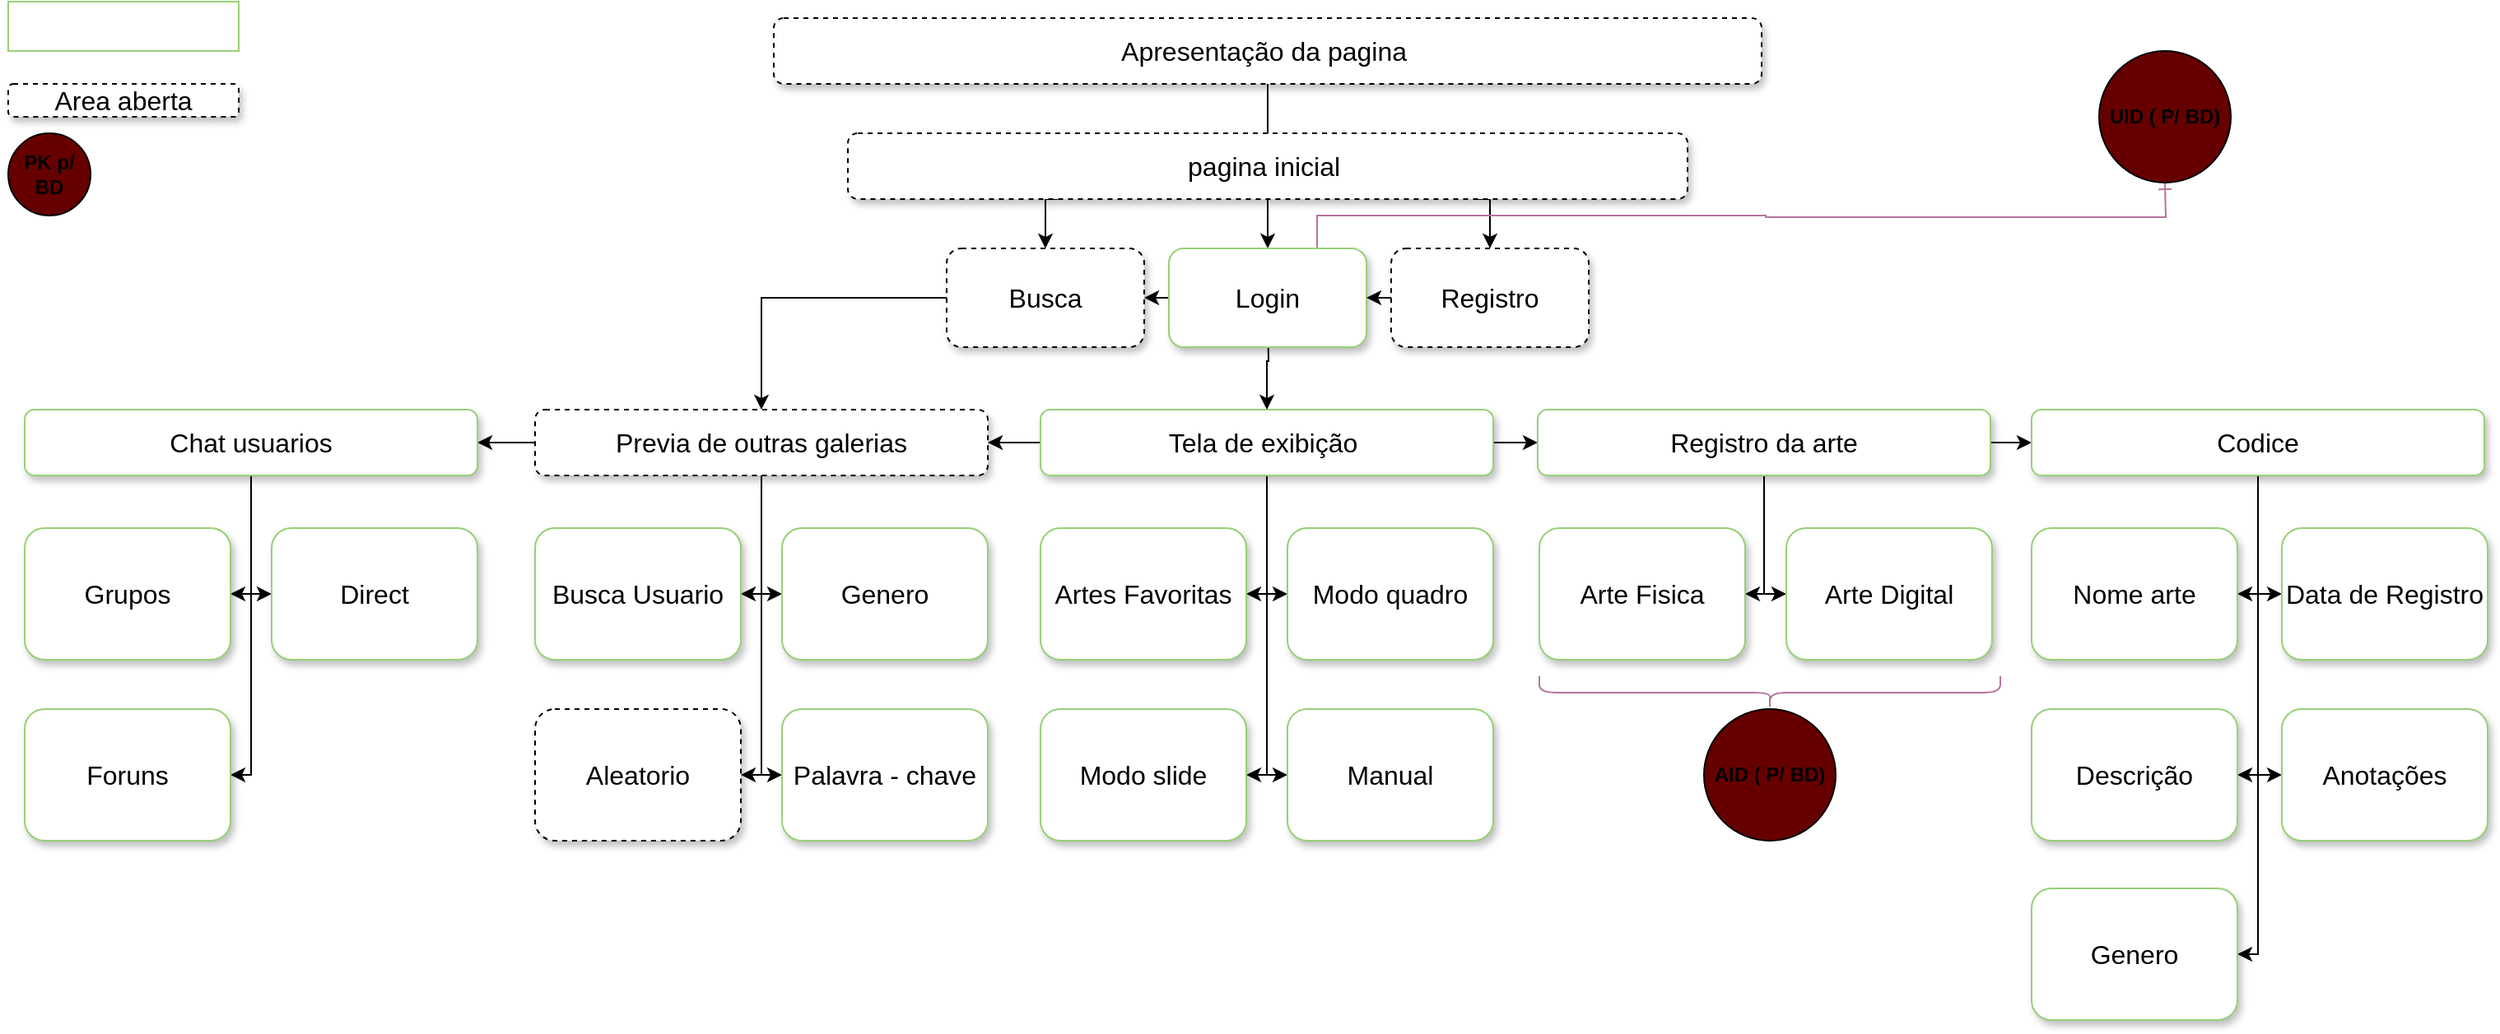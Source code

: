 <mxfile version="24.7.8">
  <diagram name="Page-1" id="b98fa263-6416-c6ec-5b7d-78bf54ef71d0">
    <mxGraphModel dx="1793" dy="1045" grid="1" gridSize="10" guides="1" tooltips="1" connect="1" arrows="1" fold="1" page="1" pageScale="1.5" pageWidth="1169" pageHeight="826" background="none" math="0" shadow="0">
      <root>
        <mxCell id="0" style=";html=1;" />
        <mxCell id="1" style=";html=1;" parent="0" />
        <mxCell id="303ed1de8c2c98b4-3" value="Apresentação da pagina&amp;nbsp;" style="whiteSpace=wrap;html=1;rounded=1;shadow=1;strokeWidth=1;fontSize=16;align=center;dashed=1;" parent="1" vertex="1">
          <mxGeometry x="589" y="310" width="600" height="40" as="geometry" />
        </mxCell>
        <mxCell id="PayPif_bL6CVU6YwnWkn-2" value="" style="edgeStyle=orthogonalEdgeStyle;rounded=0;orthogonalLoop=1;jettySize=auto;html=1;" edge="1" parent="1" source="303ed1de8c2c98b4-4" target="PayPif_bL6CVU6YwnWkn-1">
          <mxGeometry relative="1" as="geometry" />
        </mxCell>
        <mxCell id="PayPif_bL6CVU6YwnWkn-3" style="edgeStyle=orthogonalEdgeStyle;rounded=0;orthogonalLoop=1;jettySize=auto;html=1;exitX=0.75;exitY=1;exitDx=0;exitDy=0;" edge="1" parent="1" source="303ed1de8c2c98b4-4">
          <mxGeometry relative="1" as="geometry">
            <mxPoint x="1024" y="450" as="targetPoint" />
          </mxGeometry>
        </mxCell>
        <mxCell id="PayPif_bL6CVU6YwnWkn-5" style="edgeStyle=orthogonalEdgeStyle;rounded=0;orthogonalLoop=1;jettySize=auto;html=1;exitX=0.25;exitY=1;exitDx=0;exitDy=0;" edge="1" parent="1" source="303ed1de8c2c98b4-4">
          <mxGeometry relative="1" as="geometry">
            <mxPoint x="754" y="450" as="targetPoint" />
          </mxGeometry>
        </mxCell>
        <mxCell id="303ed1de8c2c98b4-4" value="pagina inicial&amp;nbsp;" style="whiteSpace=wrap;html=1;rounded=1;shadow=1;strokeWidth=1;fontSize=16;align=center;dashed=1;" parent="1" vertex="1">
          <mxGeometry x="634" y="380" width="510" height="40" as="geometry" />
        </mxCell>
        <mxCell id="PayPif_bL6CVU6YwnWkn-13" value="" style="edgeStyle=orthogonalEdgeStyle;rounded=0;orthogonalLoop=1;jettySize=auto;html=1;" edge="1" parent="1" source="303ed1de8c2c98b4-5" target="303ed1de8c2c98b4-7">
          <mxGeometry relative="1" as="geometry" />
        </mxCell>
        <mxCell id="PayPif_bL6CVU6YwnWkn-26" style="edgeStyle=orthogonalEdgeStyle;rounded=0;orthogonalLoop=1;jettySize=auto;html=1;exitX=0.5;exitY=1;exitDx=0;exitDy=0;entryX=1;entryY=0.5;entryDx=0;entryDy=0;" edge="1" parent="1" source="303ed1de8c2c98b4-5" target="303ed1de8c2c98b4-10">
          <mxGeometry relative="1" as="geometry">
            <Array as="points">
              <mxPoint x="582" y="660" />
            </Array>
          </mxGeometry>
        </mxCell>
        <mxCell id="PayPif_bL6CVU6YwnWkn-27" style="edgeStyle=orthogonalEdgeStyle;rounded=0;orthogonalLoop=1;jettySize=auto;html=1;exitX=0.5;exitY=1;exitDx=0;exitDy=0;entryX=0;entryY=0.5;entryDx=0;entryDy=0;" edge="1" parent="1" source="303ed1de8c2c98b4-5" target="303ed1de8c2c98b4-12">
          <mxGeometry relative="1" as="geometry">
            <Array as="points">
              <mxPoint x="582" y="660" />
            </Array>
          </mxGeometry>
        </mxCell>
        <mxCell id="PayPif_bL6CVU6YwnWkn-28" style="edgeStyle=orthogonalEdgeStyle;rounded=0;orthogonalLoop=1;jettySize=auto;html=1;exitX=0.5;exitY=1;exitDx=0;exitDy=0;entryX=1;entryY=0.5;entryDx=0;entryDy=0;" edge="1" parent="1" source="303ed1de8c2c98b4-5" target="303ed1de8c2c98b4-21">
          <mxGeometry relative="1" as="geometry">
            <Array as="points">
              <mxPoint x="582" y="770" />
            </Array>
          </mxGeometry>
        </mxCell>
        <mxCell id="PayPif_bL6CVU6YwnWkn-29" style="edgeStyle=orthogonalEdgeStyle;rounded=0;orthogonalLoop=1;jettySize=auto;html=1;exitX=0.5;exitY=1;exitDx=0;exitDy=0;entryX=0;entryY=0.5;entryDx=0;entryDy=0;" edge="1" parent="1" source="303ed1de8c2c98b4-5" target="303ed1de8c2c98b4-22">
          <mxGeometry relative="1" as="geometry">
            <Array as="points">
              <mxPoint x="582" y="770" />
            </Array>
          </mxGeometry>
        </mxCell>
        <mxCell id="303ed1de8c2c98b4-5" value="Previa de outras galerias" style="whiteSpace=wrap;html=1;rounded=1;shadow=1;strokeWidth=1;fontSize=16;align=center;dashed=1;" parent="1" vertex="1">
          <mxGeometry x="444" y="548" width="275" height="40" as="geometry" />
        </mxCell>
        <mxCell id="PayPif_bL6CVU6YwnWkn-10" value="" style="edgeStyle=orthogonalEdgeStyle;rounded=0;orthogonalLoop=1;jettySize=auto;html=1;" edge="1" parent="1" source="303ed1de8c2c98b4-6" target="303ed1de8c2c98b4-5">
          <mxGeometry relative="1" as="geometry" />
        </mxCell>
        <mxCell id="PayPif_bL6CVU6YwnWkn-11" style="edgeStyle=orthogonalEdgeStyle;rounded=0;orthogonalLoop=1;jettySize=auto;html=1;exitX=1;exitY=0.5;exitDx=0;exitDy=0;entryX=0;entryY=0.5;entryDx=0;entryDy=0;" edge="1" parent="1" source="303ed1de8c2c98b4-6" target="303ed1de8c2c98b4-8">
          <mxGeometry relative="1" as="geometry" />
        </mxCell>
        <mxCell id="PayPif_bL6CVU6YwnWkn-30" style="edgeStyle=orthogonalEdgeStyle;rounded=0;orthogonalLoop=1;jettySize=auto;html=1;exitX=0.5;exitY=1;exitDx=0;exitDy=0;entryX=1;entryY=0.5;entryDx=0;entryDy=0;" edge="1" parent="1" source="303ed1de8c2c98b4-6" target="303ed1de8c2c98b4-13">
          <mxGeometry relative="1" as="geometry">
            <Array as="points">
              <mxPoint x="889" y="660" />
            </Array>
          </mxGeometry>
        </mxCell>
        <mxCell id="PayPif_bL6CVU6YwnWkn-31" style="edgeStyle=orthogonalEdgeStyle;rounded=0;orthogonalLoop=1;jettySize=auto;html=1;exitX=0.5;exitY=1;exitDx=0;exitDy=0;entryX=0;entryY=0.5;entryDx=0;entryDy=0;" edge="1" parent="1" source="303ed1de8c2c98b4-6" target="303ed1de8c2c98b4-14">
          <mxGeometry relative="1" as="geometry">
            <Array as="points">
              <mxPoint x="889" y="660" />
            </Array>
          </mxGeometry>
        </mxCell>
        <mxCell id="PayPif_bL6CVU6YwnWkn-32" style="edgeStyle=orthogonalEdgeStyle;rounded=0;orthogonalLoop=1;jettySize=auto;html=1;exitX=0.5;exitY=1;exitDx=0;exitDy=0;entryX=1;entryY=0.5;entryDx=0;entryDy=0;" edge="1" parent="1" source="303ed1de8c2c98b4-6" target="303ed1de8c2c98b4-23">
          <mxGeometry relative="1" as="geometry">
            <Array as="points">
              <mxPoint x="889" y="770" />
            </Array>
          </mxGeometry>
        </mxCell>
        <mxCell id="PayPif_bL6CVU6YwnWkn-33" style="edgeStyle=orthogonalEdgeStyle;rounded=0;orthogonalLoop=1;jettySize=auto;html=1;exitX=0.5;exitY=1;exitDx=0;exitDy=0;entryX=0;entryY=0.5;entryDx=0;entryDy=0;" edge="1" parent="1" source="303ed1de8c2c98b4-6" target="303ed1de8c2c98b4-24">
          <mxGeometry relative="1" as="geometry">
            <Array as="points">
              <mxPoint x="889" y="770" />
            </Array>
          </mxGeometry>
        </mxCell>
        <mxCell id="303ed1de8c2c98b4-6" value="Tela de exibição&amp;nbsp;" style="whiteSpace=wrap;html=1;rounded=1;shadow=1;strokeWidth=1;fontSize=16;align=center;strokeColor=#97D077;" parent="1" vertex="1">
          <mxGeometry x="751" y="548" width="275" height="40" as="geometry" />
        </mxCell>
        <mxCell id="PayPif_bL6CVU6YwnWkn-24" style="edgeStyle=orthogonalEdgeStyle;rounded=0;orthogonalLoop=1;jettySize=auto;html=1;exitX=0.5;exitY=1;exitDx=0;exitDy=0;entryX=1;entryY=0.5;entryDx=0;entryDy=0;" edge="1" parent="1" source="303ed1de8c2c98b4-7" target="303ed1de8c2c98b4-15">
          <mxGeometry relative="1" as="geometry">
            <Array as="points">
              <mxPoint x="272" y="660" />
            </Array>
          </mxGeometry>
        </mxCell>
        <mxCell id="PayPif_bL6CVU6YwnWkn-25" style="edgeStyle=orthogonalEdgeStyle;rounded=0;orthogonalLoop=1;jettySize=auto;html=1;exitX=0.5;exitY=1;exitDx=0;exitDy=0;entryX=0;entryY=0.5;entryDx=0;entryDy=0;" edge="1" parent="1" source="303ed1de8c2c98b4-7" target="303ed1de8c2c98b4-16">
          <mxGeometry relative="1" as="geometry">
            <Array as="points">
              <mxPoint x="272" y="660" />
            </Array>
          </mxGeometry>
        </mxCell>
        <mxCell id="PayPif_bL6CVU6YwnWkn-34" style="edgeStyle=orthogonalEdgeStyle;rounded=0;orthogonalLoop=1;jettySize=auto;html=1;exitX=0.5;exitY=1;exitDx=0;exitDy=0;entryX=1;entryY=0.5;entryDx=0;entryDy=0;" edge="1" parent="1" source="303ed1de8c2c98b4-7" target="303ed1de8c2c98b4-69">
          <mxGeometry relative="1" as="geometry">
            <Array as="points">
              <mxPoint x="272" y="770" />
            </Array>
          </mxGeometry>
        </mxCell>
        <mxCell id="303ed1de8c2c98b4-7" value="Chat usuarios" style="whiteSpace=wrap;html=1;rounded=1;shadow=1;strokeWidth=1;fontSize=16;align=center;gradientColor=none;strokeColor=#97D077;" parent="1" vertex="1">
          <mxGeometry x="134" y="548" width="275" height="40" as="geometry" />
        </mxCell>
        <mxCell id="PayPif_bL6CVU6YwnWkn-12" style="edgeStyle=orthogonalEdgeStyle;rounded=0;orthogonalLoop=1;jettySize=auto;html=1;exitX=1;exitY=0.5;exitDx=0;exitDy=0;entryX=0;entryY=0.5;entryDx=0;entryDy=0;" edge="1" parent="1" source="303ed1de8c2c98b4-8" target="303ed1de8c2c98b4-9">
          <mxGeometry relative="1" as="geometry" />
        </mxCell>
        <mxCell id="PayPif_bL6CVU6YwnWkn-21" style="edgeStyle=orthogonalEdgeStyle;rounded=0;orthogonalLoop=1;jettySize=auto;html=1;exitX=0.5;exitY=1;exitDx=0;exitDy=0;entryX=0;entryY=0.5;entryDx=0;entryDy=0;" edge="1" parent="1" source="303ed1de8c2c98b4-8" target="303ed1de8c2c98b4-18">
          <mxGeometry relative="1" as="geometry">
            <Array as="points">
              <mxPoint x="1190" y="660" />
            </Array>
          </mxGeometry>
        </mxCell>
        <mxCell id="PayPif_bL6CVU6YwnWkn-22" style="edgeStyle=orthogonalEdgeStyle;rounded=0;orthogonalLoop=1;jettySize=auto;html=1;exitX=0.5;exitY=1;exitDx=0;exitDy=0;entryX=1;entryY=0.5;entryDx=0;entryDy=0;" edge="1" parent="1" source="303ed1de8c2c98b4-8" target="303ed1de8c2c98b4-17">
          <mxGeometry relative="1" as="geometry">
            <Array as="points">
              <mxPoint x="1190" y="660" />
            </Array>
          </mxGeometry>
        </mxCell>
        <mxCell id="303ed1de8c2c98b4-8" value="Registro da arte" style="whiteSpace=wrap;html=1;rounded=1;shadow=1;strokeWidth=1;fontSize=16;align=center;strokeColor=#97D077;" parent="1" vertex="1">
          <mxGeometry x="1053" y="548" width="275" height="40" as="geometry" />
        </mxCell>
        <mxCell id="PayPif_bL6CVU6YwnWkn-17" style="rounded=0;orthogonalLoop=1;jettySize=auto;html=1;exitX=0.5;exitY=1;exitDx=0;exitDy=0;entryX=0;entryY=0.5;entryDx=0;entryDy=0;edgeStyle=orthogonalEdgeStyle;" edge="1" parent="1" source="303ed1de8c2c98b4-9" target="303ed1de8c2c98b4-30">
          <mxGeometry relative="1" as="geometry">
            <Array as="points">
              <mxPoint x="1490" y="770" />
            </Array>
          </mxGeometry>
        </mxCell>
        <mxCell id="PayPif_bL6CVU6YwnWkn-18" style="edgeStyle=orthogonalEdgeStyle;rounded=0;orthogonalLoop=1;jettySize=auto;html=1;exitX=0.5;exitY=1;exitDx=0;exitDy=0;entryX=0;entryY=0.5;entryDx=0;entryDy=0;" edge="1" parent="1" source="303ed1de8c2c98b4-9" target="303ed1de8c2c98b4-20">
          <mxGeometry relative="1" as="geometry">
            <Array as="points">
              <mxPoint x="1490" y="660" />
            </Array>
          </mxGeometry>
        </mxCell>
        <mxCell id="PayPif_bL6CVU6YwnWkn-19" style="edgeStyle=orthogonalEdgeStyle;rounded=0;orthogonalLoop=1;jettySize=auto;html=1;exitX=0.5;exitY=1;exitDx=0;exitDy=0;entryX=1;entryY=0.5;entryDx=0;entryDy=0;" edge="1" parent="1" source="303ed1de8c2c98b4-9" target="303ed1de8c2c98b4-19">
          <mxGeometry relative="1" as="geometry">
            <Array as="points">
              <mxPoint x="1490" y="660" />
            </Array>
          </mxGeometry>
        </mxCell>
        <mxCell id="PayPif_bL6CVU6YwnWkn-20" style="edgeStyle=orthogonalEdgeStyle;rounded=0;orthogonalLoop=1;jettySize=auto;html=1;exitX=0.5;exitY=1;exitDx=0;exitDy=0;entryX=1;entryY=0.5;entryDx=0;entryDy=0;" edge="1" parent="1" source="303ed1de8c2c98b4-9" target="303ed1de8c2c98b4-29">
          <mxGeometry relative="1" as="geometry">
            <Array as="points">
              <mxPoint x="1490" y="770" />
            </Array>
          </mxGeometry>
        </mxCell>
        <mxCell id="PayPif_bL6CVU6YwnWkn-23" style="edgeStyle=orthogonalEdgeStyle;rounded=0;orthogonalLoop=1;jettySize=auto;html=1;exitX=0.5;exitY=1;exitDx=0;exitDy=0;entryX=1;entryY=0.5;entryDx=0;entryDy=0;" edge="1" parent="1" source="303ed1de8c2c98b4-9" target="303ed1de8c2c98b4-39">
          <mxGeometry relative="1" as="geometry">
            <Array as="points">
              <mxPoint x="1490" y="879" />
            </Array>
          </mxGeometry>
        </mxCell>
        <mxCell id="303ed1de8c2c98b4-9" value="Codice" style="whiteSpace=wrap;html=1;rounded=1;shadow=1;strokeWidth=1;fontSize=16;align=center;strokeColor=#97D077;" parent="1" vertex="1">
          <mxGeometry x="1353" y="548" width="275" height="40" as="geometry" />
        </mxCell>
        <mxCell id="303ed1de8c2c98b4-10" value="Busca Usuario" style="whiteSpace=wrap;html=1;rounded=1;shadow=1;strokeWidth=1;fontSize=16;align=center;strokeColor=#97D077;" parent="1" vertex="1">
          <mxGeometry x="444" y="620" width="125" height="80" as="geometry" />
        </mxCell>
        <mxCell id="303ed1de8c2c98b4-12" value="Genero" style="whiteSpace=wrap;html=1;rounded=1;shadow=1;strokeWidth=1;fontSize=16;align=center;strokeColor=#97D077;" parent="1" vertex="1">
          <mxGeometry x="594" y="620" width="125" height="80" as="geometry" />
        </mxCell>
        <mxCell id="303ed1de8c2c98b4-13" value="Artes Favoritas" style="whiteSpace=wrap;html=1;rounded=1;shadow=1;strokeWidth=1;fontSize=16;align=center;strokeColor=#97D077;" parent="1" vertex="1">
          <mxGeometry x="751" y="620" width="125" height="80" as="geometry" />
        </mxCell>
        <mxCell id="303ed1de8c2c98b4-14" value="Modo quadro" style="whiteSpace=wrap;html=1;rounded=1;shadow=1;strokeWidth=1;fontSize=16;align=center;strokeColor=#97D077;" parent="1" vertex="1">
          <mxGeometry x="901" y="620" width="125" height="80" as="geometry" />
        </mxCell>
        <mxCell id="303ed1de8c2c98b4-15" value="Grupos" style="whiteSpace=wrap;html=1;rounded=1;shadow=1;strokeWidth=1;fontSize=16;align=center;strokeColor=#97D077;" parent="1" vertex="1">
          <mxGeometry x="134" y="620" width="125" height="80" as="geometry" />
        </mxCell>
        <mxCell id="303ed1de8c2c98b4-16" value="Direct" style="whiteSpace=wrap;html=1;rounded=1;shadow=1;strokeWidth=1;fontSize=16;align=center;strokeColor=#97D077;" parent="1" vertex="1">
          <mxGeometry x="284" y="620" width="125" height="80" as="geometry" />
        </mxCell>
        <mxCell id="303ed1de8c2c98b4-17" value="Arte Fisica" style="whiteSpace=wrap;html=1;rounded=1;shadow=1;strokeWidth=1;fontSize=16;align=center;strokeColor=#97D077;" parent="1" vertex="1">
          <mxGeometry x="1054" y="620" width="125" height="80" as="geometry" />
        </mxCell>
        <mxCell id="303ed1de8c2c98b4-18" value="Arte Digital" style="whiteSpace=wrap;html=1;rounded=1;shadow=1;strokeWidth=1;fontSize=16;align=center;strokeColor=#97D077;" parent="1" vertex="1">
          <mxGeometry x="1204" y="620" width="125" height="80" as="geometry" />
        </mxCell>
        <mxCell id="303ed1de8c2c98b4-19" value="Nome arte" style="whiteSpace=wrap;html=1;rounded=1;shadow=1;strokeWidth=1;fontSize=16;align=center;strokeColor=#97D077;" parent="1" vertex="1">
          <mxGeometry x="1353" y="620" width="125" height="80" as="geometry" />
        </mxCell>
        <mxCell id="303ed1de8c2c98b4-20" value="Data de Registro" style="whiteSpace=wrap;html=1;rounded=1;shadow=1;strokeWidth=1;fontSize=16;align=center;strokeColor=#97D077;" parent="1" vertex="1">
          <mxGeometry x="1505" y="620" width="125" height="80" as="geometry" />
        </mxCell>
        <mxCell id="303ed1de8c2c98b4-21" value="Aleatorio" style="whiteSpace=wrap;html=1;rounded=1;shadow=1;strokeWidth=1;fontSize=16;align=center;dashed=1;" parent="1" vertex="1">
          <mxGeometry x="444" y="730" width="125" height="80" as="geometry" />
        </mxCell>
        <mxCell id="303ed1de8c2c98b4-22" value="Palavra - chave" style="whiteSpace=wrap;html=1;rounded=1;shadow=1;strokeWidth=1;fontSize=16;align=center;strokeColor=#97D077;" parent="1" vertex="1">
          <mxGeometry x="594" y="730" width="125" height="80" as="geometry" />
        </mxCell>
        <mxCell id="303ed1de8c2c98b4-23" value="Modo slide" style="whiteSpace=wrap;html=1;rounded=1;shadow=1;strokeWidth=1;fontSize=16;align=center;strokeColor=#97D077;" parent="1" vertex="1">
          <mxGeometry x="751" y="730" width="125" height="80" as="geometry" />
        </mxCell>
        <mxCell id="303ed1de8c2c98b4-24" value="Manual" style="whiteSpace=wrap;html=1;rounded=1;shadow=1;strokeWidth=1;fontSize=16;align=center;strokeColor=#97D077;" parent="1" vertex="1">
          <mxGeometry x="901" y="730" width="125" height="80" as="geometry" />
        </mxCell>
        <mxCell id="303ed1de8c2c98b4-29" value="&lt;span&gt;Descrição&lt;/span&gt;" style="whiteSpace=wrap;html=1;rounded=1;shadow=1;strokeWidth=1;fontSize=16;align=center;strokeColor=#97D077;" parent="1" vertex="1">
          <mxGeometry x="1353" y="730" width="125" height="80" as="geometry" />
        </mxCell>
        <mxCell id="303ed1de8c2c98b4-30" value="Anotações" style="whiteSpace=wrap;html=1;rounded=1;shadow=1;strokeWidth=1;fontSize=16;align=center;strokeColor=#97D077;" parent="1" vertex="1">
          <mxGeometry x="1505" y="730" width="125" height="80" as="geometry" />
        </mxCell>
        <mxCell id="303ed1de8c2c98b4-39" value="Genero" style="whiteSpace=wrap;html=1;rounded=1;shadow=1;strokeWidth=1;fontSize=16;align=center;strokeColor=#97D077;" parent="1" vertex="1">
          <mxGeometry x="1353" y="839" width="125" height="80" as="geometry" />
        </mxCell>
        <mxCell id="303ed1de8c2c98b4-69" value="Foruns" style="whiteSpace=wrap;html=1;rounded=1;shadow=1;strokeWidth=1;fontSize=16;align=center;strokeColor=#97D077;" parent="1" vertex="1">
          <mxGeometry x="134" y="730" width="125" height="80" as="geometry" />
        </mxCell>
        <mxCell id="303ed1de8c2c98b4-79" style="edgeStyle=orthogonalEdgeStyle;html=1;startSize=6;endFill=0;endSize=6;strokeWidth=1;fontSize=16;rounded=0;endArrow=none;" parent="1" source="303ed1de8c2c98b4-3" target="303ed1de8c2c98b4-4" edge="1">
          <mxGeometry relative="1" as="geometry" />
        </mxCell>
        <mxCell id="PayPif_bL6CVU6YwnWkn-9" value="" style="edgeStyle=orthogonalEdgeStyle;rounded=0;orthogonalLoop=1;jettySize=auto;html=1;" edge="1" parent="1" target="303ed1de8c2c98b4-6">
          <mxGeometry relative="1" as="geometry">
            <mxPoint x="889" y="488" as="sourcePoint" />
          </mxGeometry>
        </mxCell>
        <mxCell id="PayPif_bL6CVU6YwnWkn-15" style="edgeStyle=orthogonalEdgeStyle;rounded=0;orthogonalLoop=1;jettySize=auto;html=1;exitX=0;exitY=0.5;exitDx=0;exitDy=0;entryX=1;entryY=0.5;entryDx=0;entryDy=0;" edge="1" parent="1" source="PayPif_bL6CVU6YwnWkn-1" target="PayPif_bL6CVU6YwnWkn-6">
          <mxGeometry relative="1" as="geometry" />
        </mxCell>
        <mxCell id="PayPif_bL6CVU6YwnWkn-41" style="edgeStyle=orthogonalEdgeStyle;rounded=0;orthogonalLoop=1;jettySize=auto;html=1;exitX=0.75;exitY=0;exitDx=0;exitDy=0;endArrow=ERone;endFill=0;strokeColor=#B5739D;" edge="1" parent="1" source="PayPif_bL6CVU6YwnWkn-1">
          <mxGeometry relative="1" as="geometry">
            <mxPoint x="1434" y="410" as="targetPoint" />
          </mxGeometry>
        </mxCell>
        <mxCell id="PayPif_bL6CVU6YwnWkn-1" value="Login" style="whiteSpace=wrap;html=1;fontSize=16;rounded=1;shadow=1;strokeWidth=1;strokeColor=#97D077;" vertex="1" parent="1">
          <mxGeometry x="829" y="450" width="120" height="60" as="geometry" />
        </mxCell>
        <mxCell id="PayPif_bL6CVU6YwnWkn-16" style="edgeStyle=orthogonalEdgeStyle;rounded=0;orthogonalLoop=1;jettySize=auto;html=1;exitX=0;exitY=0.5;exitDx=0;exitDy=0;entryX=1;entryY=0.5;entryDx=0;entryDy=0;" edge="1" parent="1" source="PayPif_bL6CVU6YwnWkn-4" target="PayPif_bL6CVU6YwnWkn-1">
          <mxGeometry relative="1" as="geometry" />
        </mxCell>
        <mxCell id="PayPif_bL6CVU6YwnWkn-4" value="Registro" style="whiteSpace=wrap;html=1;fontSize=16;rounded=1;shadow=1;strokeWidth=1;dashed=1;" vertex="1" parent="1">
          <mxGeometry x="964" y="450" width="120" height="60" as="geometry" />
        </mxCell>
        <mxCell id="PayPif_bL6CVU6YwnWkn-35" style="edgeStyle=orthogonalEdgeStyle;rounded=0;orthogonalLoop=1;jettySize=auto;html=1;exitX=0;exitY=0.5;exitDx=0;exitDy=0;entryX=0.5;entryY=0;entryDx=0;entryDy=0;" edge="1" parent="1" source="PayPif_bL6CVU6YwnWkn-6" target="303ed1de8c2c98b4-5">
          <mxGeometry relative="1" as="geometry" />
        </mxCell>
        <mxCell id="PayPif_bL6CVU6YwnWkn-6" value="Busca" style="whiteSpace=wrap;html=1;fontSize=16;rounded=1;shadow=1;strokeWidth=1;dashed=1;" vertex="1" parent="1">
          <mxGeometry x="694" y="450" width="120" height="60" as="geometry" />
        </mxCell>
        <mxCell id="PayPif_bL6CVU6YwnWkn-36" value="&lt;font&gt;Area para Registrados&lt;/font&gt;" style="rounded=0;whiteSpace=wrap;html=1;fillColor=default;strokeColor=#97D077;fontColor=#FFFFFF;" vertex="1" parent="1">
          <mxGeometry x="124" y="300" width="140" height="30" as="geometry" />
        </mxCell>
        <mxCell id="PayPif_bL6CVU6YwnWkn-37" value="Area aberta" style="whiteSpace=wrap;html=1;rounded=1;shadow=1;strokeWidth=1;fontSize=16;align=center;dashed=1;" vertex="1" parent="1">
          <mxGeometry x="124" y="350" width="140" height="20" as="geometry" />
        </mxCell>
        <mxCell id="PayPif_bL6CVU6YwnWkn-38" value="" style="shape=curlyBracket;whiteSpace=wrap;html=1;rounded=1;flipH=1;labelPosition=right;verticalLabelPosition=middle;align=left;verticalAlign=middle;rotation=90;strokeColor=#B5739D;" vertex="1" parent="1">
          <mxGeometry x="1184" y="580" width="20" height="280" as="geometry" />
        </mxCell>
        <mxCell id="PayPif_bL6CVU6YwnWkn-40" value="AID ( P/ BD)" style="ellipse;whiteSpace=wrap;html=1;aspect=fixed;fontStyle=1;fillColor=#660000;" vertex="1" parent="1">
          <mxGeometry x="1154" y="730" width="80" height="80" as="geometry" />
        </mxCell>
        <mxCell id="PayPif_bL6CVU6YwnWkn-42" value="UID ( P/ BD)" style="ellipse;whiteSpace=wrap;html=1;aspect=fixed;fontStyle=1;fillColor=#660000;" vertex="1" parent="1">
          <mxGeometry x="1394" y="330" width="80" height="80" as="geometry" />
        </mxCell>
        <mxCell id="PayPif_bL6CVU6YwnWkn-43" value="PK p/ BD" style="ellipse;whiteSpace=wrap;html=1;aspect=fixed;fontStyle=1;fillColor=#660000;" vertex="1" parent="1">
          <mxGeometry x="124" y="380" width="50" height="50" as="geometry" />
        </mxCell>
      </root>
    </mxGraphModel>
  </diagram>
</mxfile>
